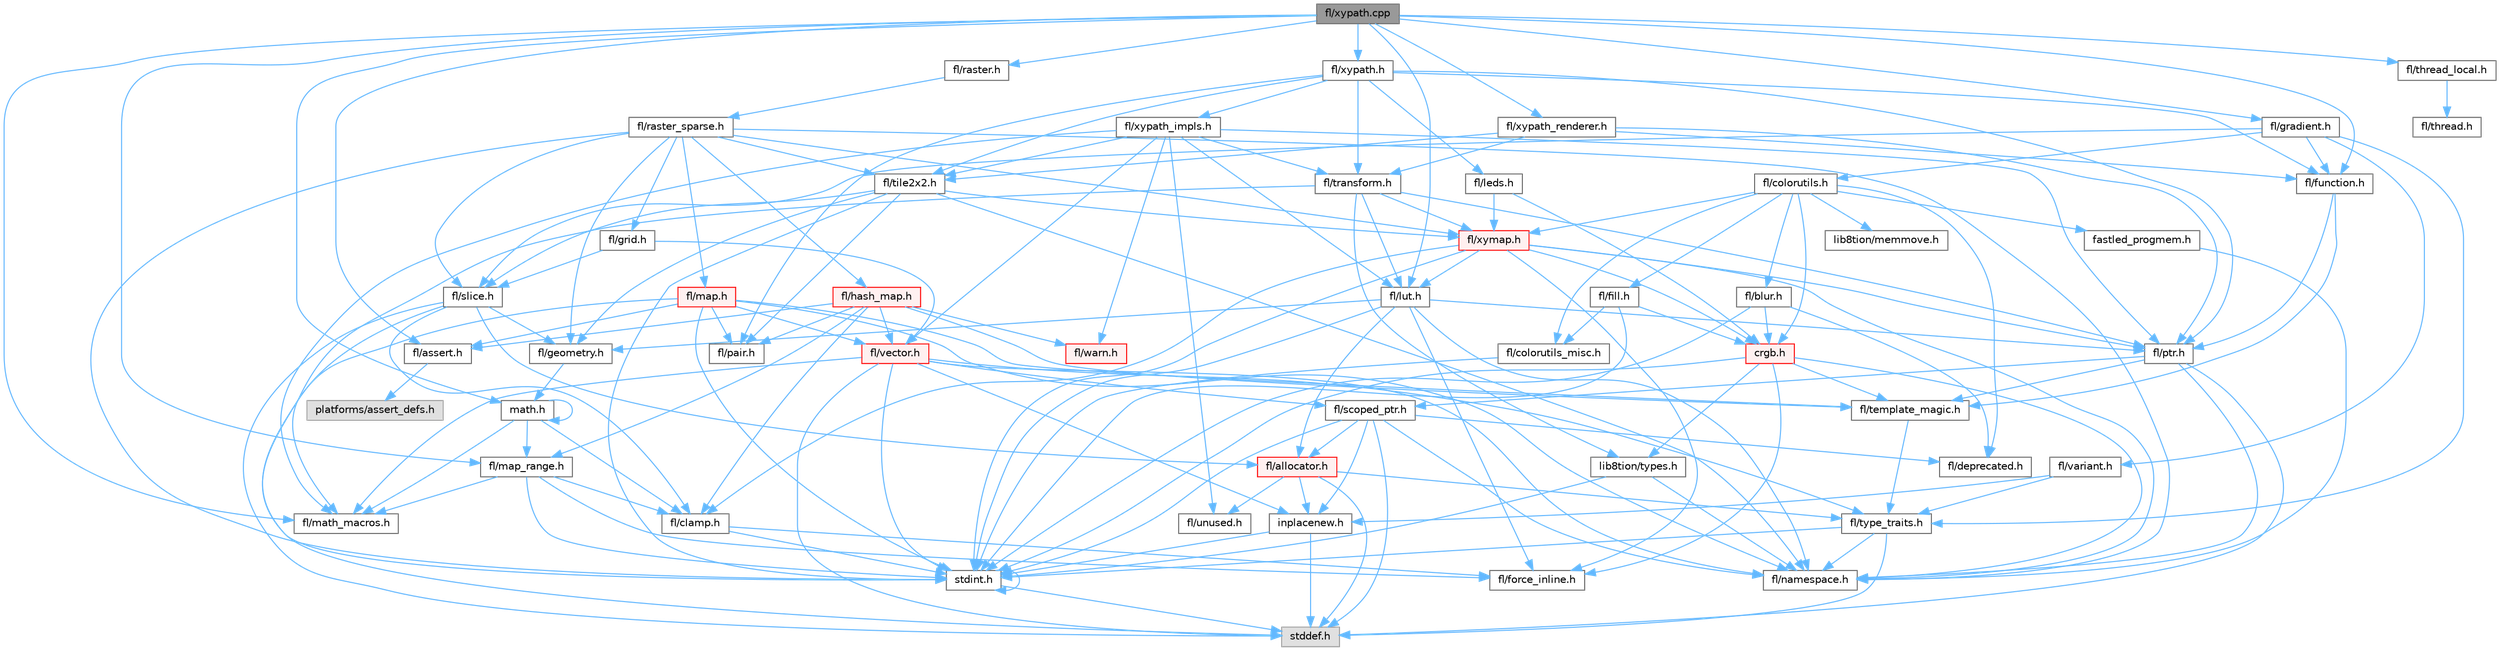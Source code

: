 digraph "fl/xypath.cpp"
{
 // INTERACTIVE_SVG=YES
 // LATEX_PDF_SIZE
  bgcolor="transparent";
  edge [fontname=Helvetica,fontsize=10,labelfontname=Helvetica,labelfontsize=10];
  node [fontname=Helvetica,fontsize=10,shape=box,height=0.2,width=0.4];
  Node1 [id="Node000001",label="fl/xypath.cpp",height=0.2,width=0.4,color="gray40", fillcolor="grey60", style="filled", fontcolor="black",tooltip=" "];
  Node1 -> Node2 [id="edge1_Node000001_Node000002",color="steelblue1",style="solid",tooltip=" "];
  Node2 [id="Node000002",label="math.h",height=0.2,width=0.4,color="grey40", fillcolor="white", style="filled",URL="$df/db1/math_8h.html",tooltip=" "];
  Node2 -> Node3 [id="edge2_Node000002_Node000003",color="steelblue1",style="solid",tooltip=" "];
  Node3 [id="Node000003",label="fl/clamp.h",height=0.2,width=0.4,color="grey40", fillcolor="white", style="filled",URL="$d6/dd3/clamp_8h.html",tooltip=" "];
  Node3 -> Node4 [id="edge3_Node000003_Node000004",color="steelblue1",style="solid",tooltip=" "];
  Node4 [id="Node000004",label="stdint.h",height=0.2,width=0.4,color="grey40", fillcolor="white", style="filled",URL="$df/dd8/stdint_8h.html",tooltip=" "];
  Node4 -> Node5 [id="edge4_Node000004_Node000005",color="steelblue1",style="solid",tooltip=" "];
  Node5 [id="Node000005",label="stddef.h",height=0.2,width=0.4,color="grey60", fillcolor="#E0E0E0", style="filled",tooltip=" "];
  Node4 -> Node4 [id="edge5_Node000004_Node000004",color="steelblue1",style="solid",tooltip=" "];
  Node3 -> Node6 [id="edge6_Node000003_Node000006",color="steelblue1",style="solid",tooltip=" "];
  Node6 [id="Node000006",label="fl/force_inline.h",height=0.2,width=0.4,color="grey40", fillcolor="white", style="filled",URL="$d4/d64/force__inline_8h.html",tooltip=" "];
  Node2 -> Node7 [id="edge7_Node000002_Node000007",color="steelblue1",style="solid",tooltip=" "];
  Node7 [id="Node000007",label="fl/map_range.h",height=0.2,width=0.4,color="grey40", fillcolor="white", style="filled",URL="$d1/d47/map__range_8h.html",tooltip=" "];
  Node7 -> Node4 [id="edge8_Node000007_Node000004",color="steelblue1",style="solid",tooltip=" "];
  Node7 -> Node3 [id="edge9_Node000007_Node000003",color="steelblue1",style="solid",tooltip=" "];
  Node7 -> Node6 [id="edge10_Node000007_Node000006",color="steelblue1",style="solid",tooltip=" "];
  Node7 -> Node8 [id="edge11_Node000007_Node000008",color="steelblue1",style="solid",tooltip=" "];
  Node8 [id="Node000008",label="fl/math_macros.h",height=0.2,width=0.4,color="grey40", fillcolor="white", style="filled",URL="$d8/db8/math__macros_8h.html",tooltip=" "];
  Node2 -> Node8 [id="edge12_Node000002_Node000008",color="steelblue1",style="solid",tooltip=" "];
  Node2 -> Node2 [id="edge13_Node000002_Node000002",color="steelblue1",style="solid",tooltip=" "];
  Node1 -> Node9 [id="edge14_Node000001_Node000009",color="steelblue1",style="solid",tooltip=" "];
  Node9 [id="Node000009",label="fl/assert.h",height=0.2,width=0.4,color="grey40", fillcolor="white", style="filled",URL="$dc/da7/assert_8h.html",tooltip=" "];
  Node9 -> Node10 [id="edge15_Node000009_Node000010",color="steelblue1",style="solid",tooltip=" "];
  Node10 [id="Node000010",label="platforms/assert_defs.h",height=0.2,width=0.4,color="grey60", fillcolor="#E0E0E0", style="filled",tooltip=" "];
  Node1 -> Node11 [id="edge16_Node000001_Node000011",color="steelblue1",style="solid",tooltip=" "];
  Node11 [id="Node000011",label="fl/function.h",height=0.2,width=0.4,color="grey40", fillcolor="white", style="filled",URL="$dd/d67/function_8h.html",tooltip=" "];
  Node11 -> Node12 [id="edge17_Node000011_Node000012",color="steelblue1",style="solid",tooltip=" "];
  Node12 [id="Node000012",label="fl/ptr.h",height=0.2,width=0.4,color="grey40", fillcolor="white", style="filled",URL="$dd/d98/ptr_8h.html",tooltip=" "];
  Node12 -> Node5 [id="edge18_Node000012_Node000005",color="steelblue1",style="solid",tooltip=" "];
  Node12 -> Node13 [id="edge19_Node000012_Node000013",color="steelblue1",style="solid",tooltip=" "];
  Node13 [id="Node000013",label="fl/namespace.h",height=0.2,width=0.4,color="grey40", fillcolor="white", style="filled",URL="$df/d2a/namespace_8h.html",tooltip="Implements the FastLED namespace macros."];
  Node12 -> Node14 [id="edge20_Node000012_Node000014",color="steelblue1",style="solid",tooltip=" "];
  Node14 [id="Node000014",label="fl/scoped_ptr.h",height=0.2,width=0.4,color="grey40", fillcolor="white", style="filled",URL="$d0/d44/scoped__ptr_8h.html",tooltip=" "];
  Node14 -> Node5 [id="edge21_Node000014_Node000005",color="steelblue1",style="solid",tooltip=" "];
  Node14 -> Node4 [id="edge22_Node000014_Node000004",color="steelblue1",style="solid",tooltip=" "];
  Node14 -> Node15 [id="edge23_Node000014_Node000015",color="steelblue1",style="solid",tooltip=" "];
  Node15 [id="Node000015",label="fl/allocator.h",height=0.2,width=0.4,color="red", fillcolor="#FFF0F0", style="filled",URL="$da/da9/allocator_8h.html",tooltip=" "];
  Node15 -> Node5 [id="edge24_Node000015_Node000005",color="steelblue1",style="solid",tooltip=" "];
  Node15 -> Node25 [id="edge25_Node000015_Node000025",color="steelblue1",style="solid",tooltip=" "];
  Node25 [id="Node000025",label="inplacenew.h",height=0.2,width=0.4,color="grey40", fillcolor="white", style="filled",URL="$db/d36/inplacenew_8h.html",tooltip=" "];
  Node25 -> Node5 [id="edge26_Node000025_Node000005",color="steelblue1",style="solid",tooltip=" "];
  Node25 -> Node4 [id="edge27_Node000025_Node000004",color="steelblue1",style="solid",tooltip=" "];
  Node15 -> Node21 [id="edge28_Node000015_Node000021",color="steelblue1",style="solid",tooltip=" "];
  Node21 [id="Node000021",label="fl/type_traits.h",height=0.2,width=0.4,color="grey40", fillcolor="white", style="filled",URL="$df/d63/type__traits_8h.html",tooltip=" "];
  Node21 -> Node5 [id="edge29_Node000021_Node000005",color="steelblue1",style="solid",tooltip=" "];
  Node21 -> Node4 [id="edge30_Node000021_Node000004",color="steelblue1",style="solid",tooltip=" "];
  Node21 -> Node13 [id="edge31_Node000021_Node000013",color="steelblue1",style="solid",tooltip=" "];
  Node15 -> Node26 [id="edge32_Node000015_Node000026",color="steelblue1",style="solid",tooltip=" "];
  Node26 [id="Node000026",label="fl/unused.h",height=0.2,width=0.4,color="grey40", fillcolor="white", style="filled",URL="$d8/d4b/unused_8h.html",tooltip=" "];
  Node14 -> Node25 [id="edge33_Node000014_Node000025",color="steelblue1",style="solid",tooltip=" "];
  Node14 -> Node13 [id="edge34_Node000014_Node000013",color="steelblue1",style="solid",tooltip=" "];
  Node14 -> Node27 [id="edge35_Node000014_Node000027",color="steelblue1",style="solid",tooltip=" "];
  Node27 [id="Node000027",label="fl/deprecated.h",height=0.2,width=0.4,color="grey40", fillcolor="white", style="filled",URL="$d4/dce/deprecated_8h.html",tooltip=" "];
  Node12 -> Node20 [id="edge36_Node000012_Node000020",color="steelblue1",style="solid",tooltip=" "];
  Node20 [id="Node000020",label="fl/template_magic.h",height=0.2,width=0.4,color="grey40", fillcolor="white", style="filled",URL="$d8/d0c/template__magic_8h.html",tooltip=" "];
  Node20 -> Node21 [id="edge37_Node000020_Node000021",color="steelblue1",style="solid",tooltip=" "];
  Node11 -> Node20 [id="edge38_Node000011_Node000020",color="steelblue1",style="solid",tooltip=" "];
  Node1 -> Node28 [id="edge39_Node000001_Node000028",color="steelblue1",style="solid",tooltip=" "];
  Node28 [id="Node000028",label="fl/gradient.h",height=0.2,width=0.4,color="grey40", fillcolor="white", style="filled",URL="$db/dfe/gradient_8h.html",tooltip=" "];
  Node28 -> Node29 [id="edge40_Node000028_Node000029",color="steelblue1",style="solid",tooltip=" "];
  Node29 [id="Node000029",label="fl/colorutils.h",height=0.2,width=0.4,color="grey40", fillcolor="white", style="filled",URL="$d7/df9/fl_2colorutils_8h.html",tooltip="Utility functions for color fill, palettes, blending, and more."];
  Node29 -> Node30 [id="edge41_Node000029_Node000030",color="steelblue1",style="solid",tooltip=" "];
  Node30 [id="Node000030",label="crgb.h",height=0.2,width=0.4,color="red", fillcolor="#FFF0F0", style="filled",URL="$db/dd1/crgb_8h.html",tooltip="Defines the red, green, and blue (RGB) pixel struct."];
  Node30 -> Node4 [id="edge42_Node000030_Node000004",color="steelblue1",style="solid",tooltip=" "];
  Node30 -> Node13 [id="edge43_Node000030_Node000013",color="steelblue1",style="solid",tooltip=" "];
  Node30 -> Node33 [id="edge44_Node000030_Node000033",color="steelblue1",style="solid",tooltip=" "];
  Node33 [id="Node000033",label="lib8tion/types.h",height=0.2,width=0.4,color="grey40", fillcolor="white", style="filled",URL="$d9/ddf/lib8tion_2types_8h.html",tooltip="Defines fractional types used for lib8tion functions."];
  Node33 -> Node4 [id="edge45_Node000033_Node000004",color="steelblue1",style="solid",tooltip=" "];
  Node33 -> Node13 [id="edge46_Node000033_Node000013",color="steelblue1",style="solid",tooltip=" "];
  Node30 -> Node6 [id="edge47_Node000030_Node000006",color="steelblue1",style="solid",tooltip=" "];
  Node30 -> Node20 [id="edge48_Node000030_Node000020",color="steelblue1",style="solid",tooltip=" "];
  Node29 -> Node34 [id="edge49_Node000029_Node000034",color="steelblue1",style="solid",tooltip=" "];
  Node34 [id="Node000034",label="fastled_progmem.h",height=0.2,width=0.4,color="grey40", fillcolor="white", style="filled",URL="$df/dab/fastled__progmem_8h.html",tooltip="Wrapper definitions to allow seamless use of PROGMEM in environments that have it."];
  Node34 -> Node13 [id="edge50_Node000034_Node000013",color="steelblue1",style="solid",tooltip=" "];
  Node29 -> Node35 [id="edge51_Node000029_Node000035",color="steelblue1",style="solid",tooltip=" "];
  Node35 [id="Node000035",label="fl/blur.h",height=0.2,width=0.4,color="grey40", fillcolor="white", style="filled",URL="$d4/df5/blur_8h.html",tooltip=" "];
  Node35 -> Node4 [id="edge52_Node000035_Node000004",color="steelblue1",style="solid",tooltip=" "];
  Node35 -> Node30 [id="edge53_Node000035_Node000030",color="steelblue1",style="solid",tooltip=" "];
  Node35 -> Node27 [id="edge54_Node000035_Node000027",color="steelblue1",style="solid",tooltip=" "];
  Node29 -> Node36 [id="edge55_Node000029_Node000036",color="steelblue1",style="solid",tooltip=" "];
  Node36 [id="Node000036",label="fl/colorutils_misc.h",height=0.2,width=0.4,color="grey40", fillcolor="white", style="filled",URL="$dd/db2/colorutils__misc_8h.html",tooltip=" "];
  Node36 -> Node4 [id="edge56_Node000036_Node000004",color="steelblue1",style="solid",tooltip=" "];
  Node29 -> Node27 [id="edge57_Node000029_Node000027",color="steelblue1",style="solid",tooltip=" "];
  Node29 -> Node37 [id="edge58_Node000029_Node000037",color="steelblue1",style="solid",tooltip=" "];
  Node37 [id="Node000037",label="fl/fill.h",height=0.2,width=0.4,color="grey40", fillcolor="white", style="filled",URL="$d2/d78/fill_8h.html",tooltip=" "];
  Node37 -> Node30 [id="edge59_Node000037_Node000030",color="steelblue1",style="solid",tooltip=" "];
  Node37 -> Node36 [id="edge60_Node000037_Node000036",color="steelblue1",style="solid",tooltip=" "];
  Node37 -> Node4 [id="edge61_Node000037_Node000004",color="steelblue1",style="solid",tooltip=" "];
  Node29 -> Node38 [id="edge62_Node000029_Node000038",color="steelblue1",style="solid",tooltip=" "];
  Node38 [id="Node000038",label="fl/xymap.h",height=0.2,width=0.4,color="red", fillcolor="#FFF0F0", style="filled",URL="$da/d61/xymap_8h.html",tooltip=" "];
  Node38 -> Node4 [id="edge63_Node000038_Node000004",color="steelblue1",style="solid",tooltip=" "];
  Node38 -> Node30 [id="edge64_Node000038_Node000030",color="steelblue1",style="solid",tooltip=" "];
  Node38 -> Node3 [id="edge65_Node000038_Node000003",color="steelblue1",style="solid",tooltip=" "];
  Node38 -> Node6 [id="edge66_Node000038_Node000006",color="steelblue1",style="solid",tooltip=" "];
  Node38 -> Node39 [id="edge67_Node000038_Node000039",color="steelblue1",style="solid",tooltip=" "];
  Node39 [id="Node000039",label="fl/lut.h",height=0.2,width=0.4,color="grey40", fillcolor="white", style="filled",URL="$db/d54/lut_8h.html",tooltip=" "];
  Node39 -> Node15 [id="edge68_Node000039_Node000015",color="steelblue1",style="solid",tooltip=" "];
  Node39 -> Node6 [id="edge69_Node000039_Node000006",color="steelblue1",style="solid",tooltip=" "];
  Node39 -> Node12 [id="edge70_Node000039_Node000012",color="steelblue1",style="solid",tooltip=" "];
  Node39 -> Node4 [id="edge71_Node000039_Node000004",color="steelblue1",style="solid",tooltip=" "];
  Node39 -> Node19 [id="edge72_Node000039_Node000019",color="steelblue1",style="solid",tooltip=" "];
  Node19 [id="Node000019",label="fl/geometry.h",height=0.2,width=0.4,color="grey40", fillcolor="white", style="filled",URL="$d4/d67/geometry_8h.html",tooltip=" "];
  Node19 -> Node2 [id="edge73_Node000019_Node000002",color="steelblue1",style="solid",tooltip=" "];
  Node39 -> Node13 [id="edge74_Node000039_Node000013",color="steelblue1",style="solid",tooltip=" "];
  Node38 -> Node13 [id="edge75_Node000038_Node000013",color="steelblue1",style="solid",tooltip=" "];
  Node38 -> Node12 [id="edge76_Node000038_Node000012",color="steelblue1",style="solid",tooltip=" "];
  Node29 -> Node41 [id="edge77_Node000029_Node000041",color="steelblue1",style="solid",tooltip=" "];
  Node41 [id="Node000041",label="lib8tion/memmove.h",height=0.2,width=0.4,color="grey40", fillcolor="white", style="filled",URL="$d9/d72/memmove_8h.html",tooltip=" "];
  Node28 -> Node11 [id="edge78_Node000028_Node000011",color="steelblue1",style="solid",tooltip=" "];
  Node28 -> Node42 [id="edge79_Node000028_Node000042",color="steelblue1",style="solid",tooltip=" "];
  Node42 [id="Node000042",label="fl/slice.h",height=0.2,width=0.4,color="grey40", fillcolor="white", style="filled",URL="$d0/d48/slice_8h.html",tooltip=" "];
  Node42 -> Node5 [id="edge80_Node000042_Node000005",color="steelblue1",style="solid",tooltip=" "];
  Node42 -> Node4 [id="edge81_Node000042_Node000004",color="steelblue1",style="solid",tooltip=" "];
  Node42 -> Node3 [id="edge82_Node000042_Node000003",color="steelblue1",style="solid",tooltip=" "];
  Node42 -> Node19 [id="edge83_Node000042_Node000019",color="steelblue1",style="solid",tooltip=" "];
  Node42 -> Node15 [id="edge84_Node000042_Node000015",color="steelblue1",style="solid",tooltip=" "];
  Node28 -> Node21 [id="edge85_Node000028_Node000021",color="steelblue1",style="solid",tooltip=" "];
  Node28 -> Node43 [id="edge86_Node000028_Node000043",color="steelblue1",style="solid",tooltip=" "];
  Node43 [id="Node000043",label="fl/variant.h",height=0.2,width=0.4,color="grey40", fillcolor="white", style="filled",URL="$d6/d10/variant_8h.html",tooltip=" "];
  Node43 -> Node25 [id="edge87_Node000043_Node000025",color="steelblue1",style="solid",tooltip=" "];
  Node43 -> Node21 [id="edge88_Node000043_Node000021",color="steelblue1",style="solid",tooltip=" "];
  Node1 -> Node39 [id="edge89_Node000001_Node000039",color="steelblue1",style="solid",tooltip=" "];
  Node1 -> Node7 [id="edge90_Node000001_Node000007",color="steelblue1",style="solid",tooltip=" "];
  Node1 -> Node8 [id="edge91_Node000001_Node000008",color="steelblue1",style="solid",tooltip=" "];
  Node1 -> Node44 [id="edge92_Node000001_Node000044",color="steelblue1",style="solid",tooltip=" "];
  Node44 [id="Node000044",label="fl/raster.h",height=0.2,width=0.4,color="grey40", fillcolor="white", style="filled",URL="$d1/d1e/raster_8h.html",tooltip=" "];
  Node44 -> Node45 [id="edge93_Node000044_Node000045",color="steelblue1",style="solid",tooltip=" "];
  Node45 [id="Node000045",label="fl/raster_sparse.h",height=0.2,width=0.4,color="grey40", fillcolor="white", style="filled",URL="$d4/df9/raster__sparse_8h.html",tooltip=" "];
  Node45 -> Node4 [id="edge94_Node000045_Node000004",color="steelblue1",style="solid",tooltip=" "];
  Node45 -> Node19 [id="edge95_Node000045_Node000019",color="steelblue1",style="solid",tooltip=" "];
  Node45 -> Node46 [id="edge96_Node000045_Node000046",color="steelblue1",style="solid",tooltip=" "];
  Node46 [id="Node000046",label="fl/grid.h",height=0.2,width=0.4,color="grey40", fillcolor="white", style="filled",URL="$da/d15/grid_8h.html",tooltip=" "];
  Node46 -> Node42 [id="edge97_Node000046_Node000042",color="steelblue1",style="solid",tooltip=" "];
  Node46 -> Node22 [id="edge98_Node000046_Node000022",color="steelblue1",style="solid",tooltip=" "];
  Node22 [id="Node000022",label="fl/vector.h",height=0.2,width=0.4,color="red", fillcolor="#FFF0F0", style="filled",URL="$d6/d68/vector_8h.html",tooltip=" "];
  Node22 -> Node5 [id="edge99_Node000022_Node000005",color="steelblue1",style="solid",tooltip=" "];
  Node22 -> Node4 [id="edge100_Node000022_Node000004",color="steelblue1",style="solid",tooltip=" "];
  Node22 -> Node8 [id="edge101_Node000022_Node000008",color="steelblue1",style="solid",tooltip=" "];
  Node22 -> Node13 [id="edge102_Node000022_Node000013",color="steelblue1",style="solid",tooltip=" "];
  Node22 -> Node14 [id="edge103_Node000022_Node000014",color="steelblue1",style="solid",tooltip=" "];
  Node22 -> Node21 [id="edge104_Node000022_Node000021",color="steelblue1",style="solid",tooltip=" "];
  Node22 -> Node25 [id="edge105_Node000022_Node000025",color="steelblue1",style="solid",tooltip=" "];
  Node45 -> Node47 [id="edge106_Node000045_Node000047",color="steelblue1",style="solid",tooltip=" "];
  Node47 [id="Node000047",label="fl/hash_map.h",height=0.2,width=0.4,color="red", fillcolor="#FFF0F0", style="filled",URL="$d6/d13/hash__map_8h.html",tooltip=" "];
  Node47 -> Node9 [id="edge107_Node000047_Node000009",color="steelblue1",style="solid",tooltip=" "];
  Node47 -> Node3 [id="edge108_Node000047_Node000003",color="steelblue1",style="solid",tooltip=" "];
  Node47 -> Node7 [id="edge109_Node000047_Node000007",color="steelblue1",style="solid",tooltip=" "];
  Node47 -> Node52 [id="edge110_Node000047_Node000052",color="steelblue1",style="solid",tooltip=" "];
  Node52 [id="Node000052",label="fl/pair.h",height=0.2,width=0.4,color="grey40", fillcolor="white", style="filled",URL="$d3/d41/pair_8h.html",tooltip=" "];
  Node47 -> Node20 [id="edge111_Node000047_Node000020",color="steelblue1",style="solid",tooltip=" "];
  Node47 -> Node22 [id="edge112_Node000047_Node000022",color="steelblue1",style="solid",tooltip=" "];
  Node47 -> Node53 [id="edge113_Node000047_Node000053",color="steelblue1",style="solid",tooltip=" "];
  Node53 [id="Node000053",label="fl/warn.h",height=0.2,width=0.4,color="red", fillcolor="#FFF0F0", style="filled",URL="$de/d77/warn_8h.html",tooltip=" "];
  Node45 -> Node56 [id="edge114_Node000045_Node000056",color="steelblue1",style="solid",tooltip=" "];
  Node56 [id="Node000056",label="fl/map.h",height=0.2,width=0.4,color="red", fillcolor="#FFF0F0", style="filled",URL="$dc/db7/map_8h.html",tooltip=" "];
  Node56 -> Node5 [id="edge115_Node000056_Node000005",color="steelblue1",style="solid",tooltip=" "];
  Node56 -> Node4 [id="edge116_Node000056_Node000004",color="steelblue1",style="solid",tooltip=" "];
  Node56 -> Node9 [id="edge117_Node000056_Node000009",color="steelblue1",style="solid",tooltip=" "];
  Node56 -> Node13 [id="edge118_Node000056_Node000013",color="steelblue1",style="solid",tooltip=" "];
  Node56 -> Node52 [id="edge119_Node000056_Node000052",color="steelblue1",style="solid",tooltip=" "];
  Node56 -> Node20 [id="edge120_Node000056_Node000020",color="steelblue1",style="solid",tooltip=" "];
  Node56 -> Node22 [id="edge121_Node000056_Node000022",color="steelblue1",style="solid",tooltip=" "];
  Node45 -> Node13 [id="edge122_Node000045_Node000013",color="steelblue1",style="solid",tooltip=" "];
  Node45 -> Node42 [id="edge123_Node000045_Node000042",color="steelblue1",style="solid",tooltip=" "];
  Node45 -> Node57 [id="edge124_Node000045_Node000057",color="steelblue1",style="solid",tooltip=" "];
  Node57 [id="Node000057",label="fl/tile2x2.h",height=0.2,width=0.4,color="grey40", fillcolor="white", style="filled",URL="$d2/db4/tile2x2_8h.html",tooltip=" "];
  Node57 -> Node4 [id="edge125_Node000057_Node000004",color="steelblue1",style="solid",tooltip=" "];
  Node57 -> Node19 [id="edge126_Node000057_Node000019",color="steelblue1",style="solid",tooltip=" "];
  Node57 -> Node13 [id="edge127_Node000057_Node000013",color="steelblue1",style="solid",tooltip=" "];
  Node57 -> Node52 [id="edge128_Node000057_Node000052",color="steelblue1",style="solid",tooltip=" "];
  Node57 -> Node42 [id="edge129_Node000057_Node000042",color="steelblue1",style="solid",tooltip=" "];
  Node57 -> Node38 [id="edge130_Node000057_Node000038",color="steelblue1",style="solid",tooltip=" "];
  Node45 -> Node38 [id="edge131_Node000045_Node000038",color="steelblue1",style="solid",tooltip=" "];
  Node1 -> Node58 [id="edge132_Node000001_Node000058",color="steelblue1",style="solid",tooltip=" "];
  Node58 [id="Node000058",label="fl/xypath.h",height=0.2,width=0.4,color="grey40", fillcolor="white", style="filled",URL="$d5/df2/xypath_8h.html",tooltip=" "];
  Node58 -> Node11 [id="edge133_Node000058_Node000011",color="steelblue1",style="solid",tooltip=" "];
  Node58 -> Node59 [id="edge134_Node000058_Node000059",color="steelblue1",style="solid",tooltip=" "];
  Node59 [id="Node000059",label="fl/leds.h",height=0.2,width=0.4,color="grey40", fillcolor="white", style="filled",URL="$da/d78/leds_8h.html",tooltip=" "];
  Node59 -> Node30 [id="edge135_Node000059_Node000030",color="steelblue1",style="solid",tooltip=" "];
  Node59 -> Node38 [id="edge136_Node000059_Node000038",color="steelblue1",style="solid",tooltip=" "];
  Node58 -> Node52 [id="edge137_Node000058_Node000052",color="steelblue1",style="solid",tooltip=" "];
  Node58 -> Node12 [id="edge138_Node000058_Node000012",color="steelblue1",style="solid",tooltip=" "];
  Node58 -> Node57 [id="edge139_Node000058_Node000057",color="steelblue1",style="solid",tooltip=" "];
  Node58 -> Node60 [id="edge140_Node000058_Node000060",color="steelblue1",style="solid",tooltip=" "];
  Node60 [id="Node000060",label="fl/transform.h",height=0.2,width=0.4,color="grey40", fillcolor="white", style="filled",URL="$d2/d80/transform_8h.html",tooltip=" "];
  Node60 -> Node39 [id="edge141_Node000060_Node000039",color="steelblue1",style="solid",tooltip=" "];
  Node60 -> Node8 [id="edge142_Node000060_Node000008",color="steelblue1",style="solid",tooltip=" "];
  Node60 -> Node12 [id="edge143_Node000060_Node000012",color="steelblue1",style="solid",tooltip=" "];
  Node60 -> Node38 [id="edge144_Node000060_Node000038",color="steelblue1",style="solid",tooltip=" "];
  Node60 -> Node33 [id="edge145_Node000060_Node000033",color="steelblue1",style="solid",tooltip=" "];
  Node58 -> Node61 [id="edge146_Node000058_Node000061",color="steelblue1",style="solid",tooltip=" "];
  Node61 [id="Node000061",label="fl/xypath_impls.h",height=0.2,width=0.4,color="grey40", fillcolor="white", style="filled",URL="$d8/d5f/xypath__impls_8h.html",tooltip=" "];
  Node61 -> Node39 [id="edge147_Node000061_Node000039",color="steelblue1",style="solid",tooltip=" "];
  Node61 -> Node8 [id="edge148_Node000061_Node000008",color="steelblue1",style="solid",tooltip=" "];
  Node61 -> Node12 [id="edge149_Node000061_Node000012",color="steelblue1",style="solid",tooltip=" "];
  Node61 -> Node57 [id="edge150_Node000061_Node000057",color="steelblue1",style="solid",tooltip=" "];
  Node61 -> Node60 [id="edge151_Node000061_Node000060",color="steelblue1",style="solid",tooltip=" "];
  Node61 -> Node26 [id="edge152_Node000061_Node000026",color="steelblue1",style="solid",tooltip=" "];
  Node61 -> Node22 [id="edge153_Node000061_Node000022",color="steelblue1",style="solid",tooltip=" "];
  Node61 -> Node53 [id="edge154_Node000061_Node000053",color="steelblue1",style="solid",tooltip=" "];
  Node1 -> Node62 [id="edge155_Node000001_Node000062",color="steelblue1",style="solid",tooltip=" "];
  Node62 [id="Node000062",label="fl/xypath_renderer.h",height=0.2,width=0.4,color="grey40", fillcolor="white", style="filled",URL="$d2/d88/xypath__renderer_8h.html",tooltip=" "];
  Node62 -> Node11 [id="edge156_Node000062_Node000011",color="steelblue1",style="solid",tooltip=" "];
  Node62 -> Node12 [id="edge157_Node000062_Node000012",color="steelblue1",style="solid",tooltip=" "];
  Node62 -> Node57 [id="edge158_Node000062_Node000057",color="steelblue1",style="solid",tooltip=" "];
  Node62 -> Node60 [id="edge159_Node000062_Node000060",color="steelblue1",style="solid",tooltip=" "];
  Node1 -> Node63 [id="edge160_Node000001_Node000063",color="steelblue1",style="solid",tooltip=" "];
  Node63 [id="Node000063",label="fl/thread_local.h",height=0.2,width=0.4,color="grey40", fillcolor="white", style="filled",URL="$d8/d7a/thread__local_8h.html",tooltip=" "];
  Node63 -> Node64 [id="edge161_Node000063_Node000064",color="steelblue1",style="solid",tooltip=" "];
  Node64 [id="Node000064",label="fl/thread.h",height=0.2,width=0.4,color="grey40", fillcolor="white", style="filled",URL="$db/dd5/thread_8h.html",tooltip=" "];
}
